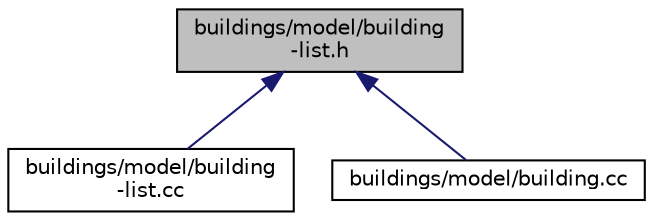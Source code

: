 digraph "buildings/model/building-list.h"
{
  edge [fontname="Helvetica",fontsize="10",labelfontname="Helvetica",labelfontsize="10"];
  node [fontname="Helvetica",fontsize="10",shape=record];
  Node1 [label="buildings/model/building\l-list.h",height=0.2,width=0.4,color="black", fillcolor="grey75", style="filled", fontcolor="black"];
  Node1 -> Node2 [dir="back",color="midnightblue",fontsize="10",style="solid"];
  Node2 [label="buildings/model/building\l-list.cc",height=0.2,width=0.4,color="black", fillcolor="white", style="filled",URL="$d2/d5a/building-list_8cc.html"];
  Node1 -> Node3 [dir="back",color="midnightblue",fontsize="10",style="solid"];
  Node3 [label="buildings/model/building.cc",height=0.2,width=0.4,color="black", fillcolor="white", style="filled",URL="$df/d83/building_8cc.html"];
}
